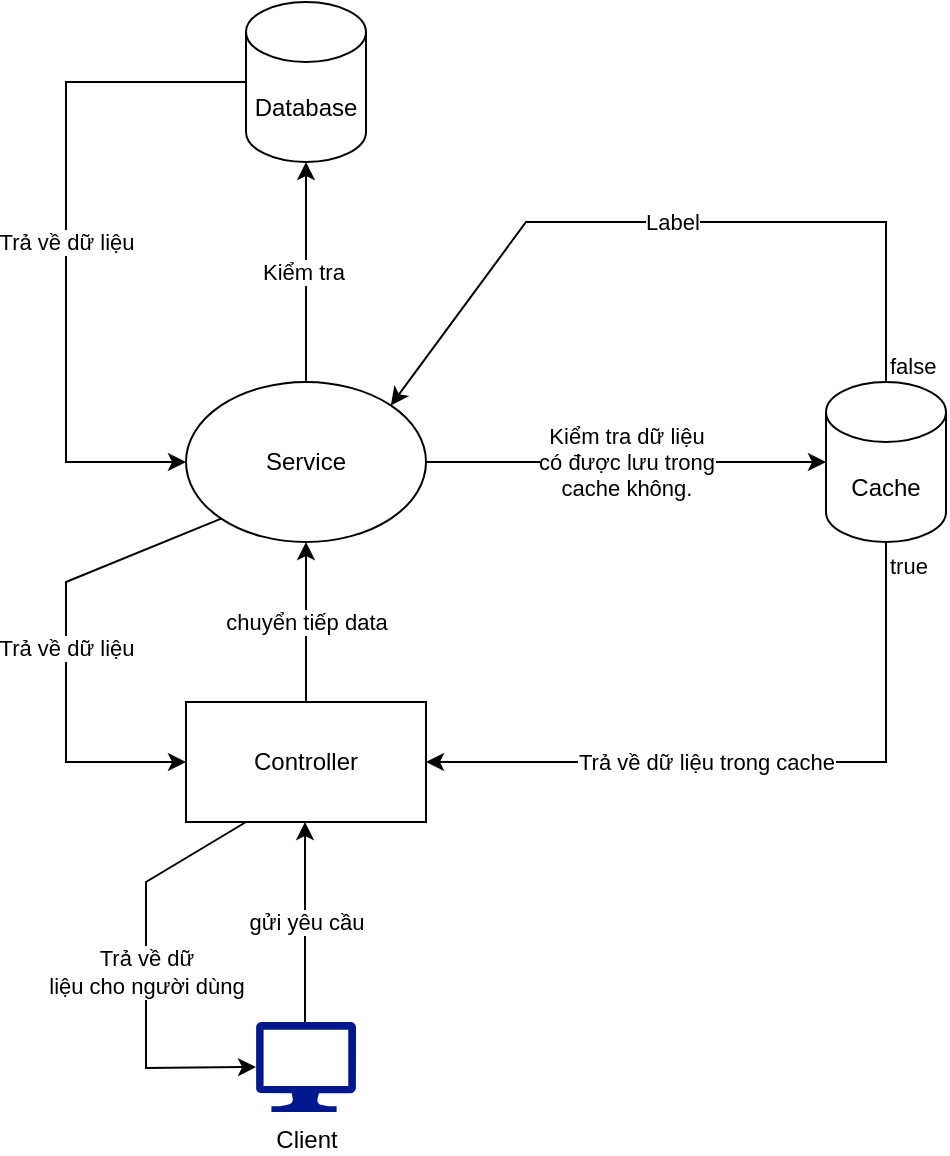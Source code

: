 <mxfile version="24.1.0" type="device">
  <diagram name="Dataflow with cache " id="13e1069c-82ec-6db2-03f1-153e76fe0fe0">
    <mxGraphModel dx="740" dy="854" grid="1" gridSize="10" guides="1" tooltips="1" connect="1" arrows="1" fold="1" page="1" pageScale="1" pageWidth="1100" pageHeight="850" background="none" math="0" shadow="0">
      <root>
        <mxCell id="0" />
        <mxCell id="1" parent="0" />
        <mxCell id="WZfhl5HpBi6mfvKsEDxa-1" value="Database" style="shape=cylinder3;whiteSpace=wrap;html=1;boundedLbl=1;backgroundOutline=1;size=15;" vertex="1" parent="1">
          <mxGeometry x="210" y="210" width="60" height="80" as="geometry" />
        </mxCell>
        <mxCell id="WZfhl5HpBi6mfvKsEDxa-2" value="Controller" style="rounded=0;whiteSpace=wrap;html=1;" vertex="1" parent="1">
          <mxGeometry x="180" y="560" width="120" height="60" as="geometry" />
        </mxCell>
        <mxCell id="WZfhl5HpBi6mfvKsEDxa-3" value="Cache" style="shape=cylinder3;whiteSpace=wrap;html=1;boundedLbl=1;backgroundOutline=1;size=15;" vertex="1" parent="1">
          <mxGeometry x="500" y="400" width="60" height="80" as="geometry" />
        </mxCell>
        <mxCell id="WZfhl5HpBi6mfvKsEDxa-4" value="Service" style="ellipse;whiteSpace=wrap;html=1;" vertex="1" parent="1">
          <mxGeometry x="180" y="400" width="120" height="80" as="geometry" />
        </mxCell>
        <mxCell id="WZfhl5HpBi6mfvKsEDxa-6" value="Client" style="sketch=0;aspect=fixed;pointerEvents=1;shadow=0;dashed=0;html=1;strokeColor=none;labelPosition=center;verticalLabelPosition=bottom;verticalAlign=top;align=center;fillColor=#00188D;shape=mxgraph.azure.computer" vertex="1" parent="1">
          <mxGeometry x="215" y="720" width="50" height="45" as="geometry" />
        </mxCell>
        <mxCell id="WZfhl5HpBi6mfvKsEDxa-14" value="" style="endArrow=classic;html=1;rounded=0;strokeColor=default;align=center;verticalAlign=middle;fontFamily=Helvetica;fontSize=11;fontColor=default;labelBackgroundColor=default;exitX=0.5;exitY=0;exitDx=0;exitDy=0;exitPerimeter=0;entryX=0.5;entryY=1;entryDx=0;entryDy=0;" edge="1" parent="1">
          <mxGeometry relative="1" as="geometry">
            <mxPoint x="239.5" y="720" as="sourcePoint" />
            <mxPoint x="239.5" y="620" as="targetPoint" />
          </mxGeometry>
        </mxCell>
        <mxCell id="WZfhl5HpBi6mfvKsEDxa-15" value="gửi yêu cầu" style="edgeLabel;resizable=0;html=1;;align=center;verticalAlign=middle;fontFamily=Helvetica;fontSize=11;fontColor=default;labelBackgroundColor=default;" connectable="0" vertex="1" parent="WZfhl5HpBi6mfvKsEDxa-14">
          <mxGeometry relative="1" as="geometry" />
        </mxCell>
        <mxCell id="WZfhl5HpBi6mfvKsEDxa-19" value="" style="endArrow=classic;html=1;rounded=0;strokeColor=default;align=center;verticalAlign=middle;fontFamily=Helvetica;fontSize=11;fontColor=default;labelBackgroundColor=default;exitX=0.5;exitY=0;exitDx=0;exitDy=0;entryX=0.5;entryY=1;entryDx=0;entryDy=0;" edge="1" parent="1" source="WZfhl5HpBi6mfvKsEDxa-2" target="WZfhl5HpBi6mfvKsEDxa-4">
          <mxGeometry relative="1" as="geometry">
            <mxPoint x="270" y="580" as="sourcePoint" />
            <mxPoint x="430" y="580" as="targetPoint" />
          </mxGeometry>
        </mxCell>
        <mxCell id="WZfhl5HpBi6mfvKsEDxa-20" value="chuyển tiếp data" style="edgeLabel;resizable=0;html=1;;align=center;verticalAlign=middle;fontFamily=Helvetica;fontSize=11;fontColor=default;labelBackgroundColor=default;" connectable="0" vertex="1" parent="WZfhl5HpBi6mfvKsEDxa-19">
          <mxGeometry relative="1" as="geometry" />
        </mxCell>
        <mxCell id="WZfhl5HpBi6mfvKsEDxa-22" value="" style="endArrow=classic;html=1;rounded=0;strokeColor=default;align=center;verticalAlign=middle;fontFamily=Helvetica;fontSize=11;fontColor=default;labelBackgroundColor=default;exitX=1;exitY=0.5;exitDx=0;exitDy=0;entryX=0;entryY=0.5;entryDx=0;entryDy=0;entryPerimeter=0;" edge="1" parent="1" source="WZfhl5HpBi6mfvKsEDxa-4" target="WZfhl5HpBi6mfvKsEDxa-3">
          <mxGeometry relative="1" as="geometry">
            <mxPoint x="270" y="580" as="sourcePoint" />
            <mxPoint x="430" y="580" as="targetPoint" />
          </mxGeometry>
        </mxCell>
        <mxCell id="WZfhl5HpBi6mfvKsEDxa-23" value="Kiểm tra dữ liệu&lt;br&gt;có được lưu trong&lt;br&gt;cache không." style="edgeLabel;resizable=0;html=1;;align=center;verticalAlign=middle;fontFamily=Helvetica;fontSize=11;fontColor=default;labelBackgroundColor=default;" connectable="0" vertex="1" parent="WZfhl5HpBi6mfvKsEDxa-22">
          <mxGeometry relative="1" as="geometry" />
        </mxCell>
        <mxCell id="WZfhl5HpBi6mfvKsEDxa-25" value="" style="endArrow=classic;html=1;rounded=0;strokeColor=default;align=center;verticalAlign=middle;fontFamily=Helvetica;fontSize=11;fontColor=default;labelBackgroundColor=default;exitX=0.5;exitY=1;exitDx=0;exitDy=0;exitPerimeter=0;entryX=1;entryY=0.5;entryDx=0;entryDy=0;" edge="1" parent="1" source="WZfhl5HpBi6mfvKsEDxa-3" target="WZfhl5HpBi6mfvKsEDxa-2">
          <mxGeometry relative="1" as="geometry">
            <mxPoint x="270" y="580" as="sourcePoint" />
            <mxPoint x="430" y="580" as="targetPoint" />
            <Array as="points">
              <mxPoint x="530" y="590" />
            </Array>
          </mxGeometry>
        </mxCell>
        <mxCell id="WZfhl5HpBi6mfvKsEDxa-26" value="Trả về dữ liệu trong cache" style="edgeLabel;resizable=0;html=1;;align=center;verticalAlign=middle;fontFamily=Helvetica;fontSize=11;fontColor=default;labelBackgroundColor=default;" connectable="0" vertex="1" parent="WZfhl5HpBi6mfvKsEDxa-25">
          <mxGeometry relative="1" as="geometry">
            <mxPoint x="-30" as="offset" />
          </mxGeometry>
        </mxCell>
        <mxCell id="WZfhl5HpBi6mfvKsEDxa-27" value="true" style="edgeLabel;resizable=0;html=1;;align=left;verticalAlign=bottom;fontFamily=Helvetica;fontSize=11;fontColor=default;labelBackgroundColor=default;" connectable="0" vertex="1" parent="WZfhl5HpBi6mfvKsEDxa-25">
          <mxGeometry x="-1" relative="1" as="geometry">
            <mxPoint y="20" as="offset" />
          </mxGeometry>
        </mxCell>
        <mxCell id="WZfhl5HpBi6mfvKsEDxa-29" value="" style="endArrow=classic;html=1;rounded=0;strokeColor=default;align=center;verticalAlign=middle;fontFamily=Helvetica;fontSize=11;fontColor=default;labelBackgroundColor=default;exitX=0.5;exitY=0;exitDx=0;exitDy=0;entryX=0.5;entryY=1;entryDx=0;entryDy=0;entryPerimeter=0;" edge="1" parent="1" source="WZfhl5HpBi6mfvKsEDxa-4" target="WZfhl5HpBi6mfvKsEDxa-1">
          <mxGeometry relative="1" as="geometry">
            <mxPoint x="270" y="580" as="sourcePoint" />
            <mxPoint x="250" y="340" as="targetPoint" />
          </mxGeometry>
        </mxCell>
        <mxCell id="WZfhl5HpBi6mfvKsEDxa-30" value="Kiểm tra&amp;nbsp;" style="edgeLabel;resizable=0;html=1;;align=center;verticalAlign=middle;fontFamily=Helvetica;fontSize=11;fontColor=default;labelBackgroundColor=default;" connectable="0" vertex="1" parent="WZfhl5HpBi6mfvKsEDxa-29">
          <mxGeometry relative="1" as="geometry" />
        </mxCell>
        <mxCell id="WZfhl5HpBi6mfvKsEDxa-32" value="" style="endArrow=classic;html=1;rounded=0;strokeColor=default;align=center;verticalAlign=middle;fontFamily=Helvetica;fontSize=11;fontColor=default;labelBackgroundColor=default;exitX=0.5;exitY=0;exitDx=0;exitDy=0;exitPerimeter=0;entryX=1;entryY=0;entryDx=0;entryDy=0;" edge="1" parent="1" source="WZfhl5HpBi6mfvKsEDxa-3" target="WZfhl5HpBi6mfvKsEDxa-4">
          <mxGeometry relative="1" as="geometry">
            <mxPoint x="270" y="580" as="sourcePoint" />
            <mxPoint x="430" y="580" as="targetPoint" />
            <Array as="points">
              <mxPoint x="530" y="320" />
              <mxPoint x="350" y="320" />
            </Array>
          </mxGeometry>
        </mxCell>
        <mxCell id="WZfhl5HpBi6mfvKsEDxa-33" value="Label" style="edgeLabel;resizable=0;html=1;;align=center;verticalAlign=middle;fontFamily=Helvetica;fontSize=11;fontColor=default;labelBackgroundColor=default;" connectable="0" vertex="1" parent="WZfhl5HpBi6mfvKsEDxa-32">
          <mxGeometry relative="1" as="geometry" />
        </mxCell>
        <mxCell id="WZfhl5HpBi6mfvKsEDxa-34" value="false" style="edgeLabel;resizable=0;html=1;;align=left;verticalAlign=bottom;fontFamily=Helvetica;fontSize=11;fontColor=default;labelBackgroundColor=default;" connectable="0" vertex="1" parent="WZfhl5HpBi6mfvKsEDxa-32">
          <mxGeometry x="-1" relative="1" as="geometry" />
        </mxCell>
        <mxCell id="WZfhl5HpBi6mfvKsEDxa-37" value="" style="endArrow=classic;html=1;rounded=0;strokeColor=default;align=center;verticalAlign=middle;fontFamily=Helvetica;fontSize=11;fontColor=default;labelBackgroundColor=default;exitX=0;exitY=0.5;exitDx=0;exitDy=0;exitPerimeter=0;entryX=0;entryY=0.5;entryDx=0;entryDy=0;" edge="1" parent="1" source="WZfhl5HpBi6mfvKsEDxa-1" target="WZfhl5HpBi6mfvKsEDxa-4">
          <mxGeometry relative="1" as="geometry">
            <mxPoint x="270" y="580" as="sourcePoint" />
            <mxPoint x="430" y="580" as="targetPoint" />
            <Array as="points">
              <mxPoint x="120" y="250" />
              <mxPoint x="120" y="440" />
            </Array>
          </mxGeometry>
        </mxCell>
        <mxCell id="WZfhl5HpBi6mfvKsEDxa-38" value="Trả về dữ liệu" style="edgeLabel;resizable=0;html=1;;align=center;verticalAlign=middle;fontFamily=Helvetica;fontSize=11;fontColor=default;labelBackgroundColor=default;" connectable="0" vertex="1" parent="WZfhl5HpBi6mfvKsEDxa-37">
          <mxGeometry relative="1" as="geometry" />
        </mxCell>
        <mxCell id="WZfhl5HpBi6mfvKsEDxa-41" value="" style="endArrow=classic;html=1;rounded=0;strokeColor=default;align=center;verticalAlign=middle;fontFamily=Helvetica;fontSize=11;fontColor=default;labelBackgroundColor=default;exitX=0;exitY=1;exitDx=0;exitDy=0;entryX=0;entryY=0.5;entryDx=0;entryDy=0;" edge="1" parent="1" source="WZfhl5HpBi6mfvKsEDxa-4" target="WZfhl5HpBi6mfvKsEDxa-2">
          <mxGeometry relative="1" as="geometry">
            <mxPoint x="300" y="580" as="sourcePoint" />
            <mxPoint x="400" y="580" as="targetPoint" />
            <Array as="points">
              <mxPoint x="120" y="500" />
              <mxPoint x="120" y="590" />
            </Array>
          </mxGeometry>
        </mxCell>
        <mxCell id="WZfhl5HpBi6mfvKsEDxa-42" value="Trả về dữ liệu" style="edgeLabel;resizable=0;html=1;;align=center;verticalAlign=middle;fontFamily=Helvetica;fontSize=11;fontColor=default;labelBackgroundColor=default;" connectable="0" vertex="1" parent="WZfhl5HpBi6mfvKsEDxa-41">
          <mxGeometry relative="1" as="geometry" />
        </mxCell>
        <mxCell id="WZfhl5HpBi6mfvKsEDxa-45" value="" style="endArrow=classic;html=1;rounded=0;strokeColor=default;align=center;verticalAlign=middle;fontFamily=Helvetica;fontSize=11;fontColor=default;labelBackgroundColor=default;exitX=0.25;exitY=1;exitDx=0;exitDy=0;entryX=0;entryY=0.5;entryDx=0;entryDy=0;entryPerimeter=0;" edge="1" parent="1" source="WZfhl5HpBi6mfvKsEDxa-2" target="WZfhl5HpBi6mfvKsEDxa-6">
          <mxGeometry relative="1" as="geometry">
            <mxPoint x="300" y="580" as="sourcePoint" />
            <mxPoint x="160" y="660" as="targetPoint" />
            <Array as="points">
              <mxPoint x="160" y="650" />
              <mxPoint x="160" y="743" />
            </Array>
          </mxGeometry>
        </mxCell>
        <mxCell id="WZfhl5HpBi6mfvKsEDxa-46" value="Trả về dữ&lt;br&gt;liệu cho người dùng" style="edgeLabel;resizable=0;html=1;;align=center;verticalAlign=middle;fontFamily=Helvetica;fontSize=11;fontColor=default;labelBackgroundColor=default;" connectable="0" vertex="1" parent="WZfhl5HpBi6mfvKsEDxa-45">
          <mxGeometry relative="1" as="geometry" />
        </mxCell>
      </root>
    </mxGraphModel>
  </diagram>
</mxfile>
